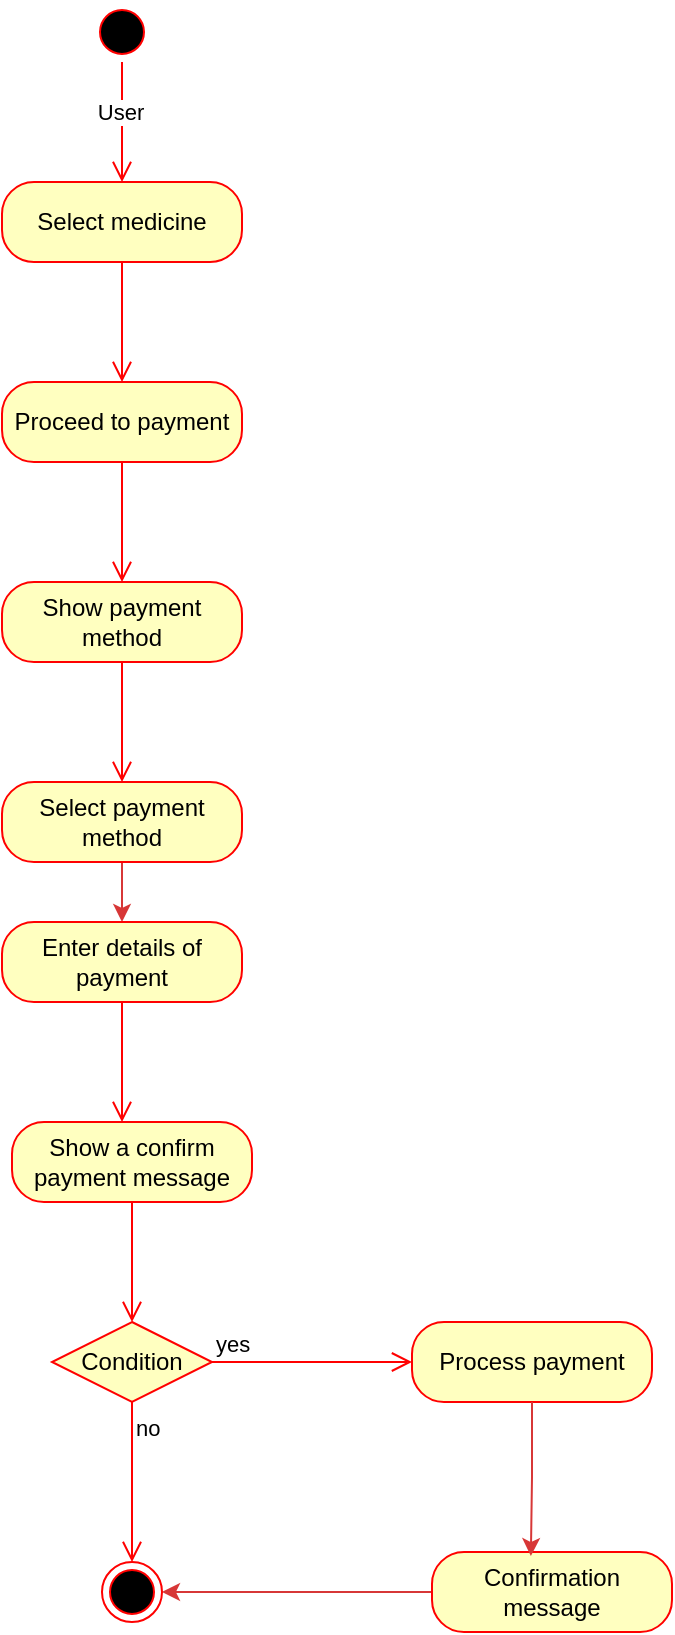 <mxfile version="24.2.2" type="github">
  <diagram name="Page-1" id="_z-S2eYyg7KoU0-zj3kx">
    <mxGraphModel dx="1992" dy="1118" grid="1" gridSize="10" guides="1" tooltips="1" connect="1" arrows="1" fold="1" page="1" pageScale="1" pageWidth="850" pageHeight="1100" math="0" shadow="0">
      <root>
        <mxCell id="0" />
        <mxCell id="1" parent="0" />
        <mxCell id="zX33ZX6iDfufDh_PCTq0-1" value="" style="ellipse;html=1;shape=startState;fillColor=#000000;strokeColor=#ff0000;" vertex="1" parent="1">
          <mxGeometry x="410" y="50" width="30" height="30" as="geometry" />
        </mxCell>
        <mxCell id="zX33ZX6iDfufDh_PCTq0-2" value="" style="edgeStyle=orthogonalEdgeStyle;html=1;verticalAlign=bottom;endArrow=open;endSize=8;strokeColor=#ff0000;rounded=0;" edge="1" source="zX33ZX6iDfufDh_PCTq0-1" parent="1">
          <mxGeometry relative="1" as="geometry">
            <mxPoint x="425" y="140" as="targetPoint" />
          </mxGeometry>
        </mxCell>
        <mxCell id="zX33ZX6iDfufDh_PCTq0-5" value="User" style="edgeLabel;html=1;align=center;verticalAlign=middle;resizable=0;points=[];" vertex="1" connectable="0" parent="zX33ZX6iDfufDh_PCTq0-2">
          <mxGeometry x="-0.187" y="-1" relative="1" as="geometry">
            <mxPoint as="offset" />
          </mxGeometry>
        </mxCell>
        <mxCell id="zX33ZX6iDfufDh_PCTq0-3" value="Select medicine" style="rounded=1;whiteSpace=wrap;html=1;arcSize=40;fontColor=#000000;fillColor=#ffffc0;strokeColor=#ff0000;" vertex="1" parent="1">
          <mxGeometry x="365" y="140" width="120" height="40" as="geometry" />
        </mxCell>
        <mxCell id="zX33ZX6iDfufDh_PCTq0-4" value="" style="edgeStyle=orthogonalEdgeStyle;html=1;verticalAlign=bottom;endArrow=open;endSize=8;strokeColor=#ff0000;rounded=0;" edge="1" source="zX33ZX6iDfufDh_PCTq0-3" parent="1">
          <mxGeometry relative="1" as="geometry">
            <mxPoint x="425" y="240" as="targetPoint" />
          </mxGeometry>
        </mxCell>
        <mxCell id="zX33ZX6iDfufDh_PCTq0-6" value="Proceed to payment" style="rounded=1;whiteSpace=wrap;html=1;arcSize=40;fontColor=#000000;fillColor=#ffffc0;strokeColor=#ff0000;" vertex="1" parent="1">
          <mxGeometry x="365" y="240" width="120" height="40" as="geometry" />
        </mxCell>
        <mxCell id="zX33ZX6iDfufDh_PCTq0-7" value="" style="edgeStyle=orthogonalEdgeStyle;html=1;verticalAlign=bottom;endArrow=open;endSize=8;strokeColor=#ff0000;rounded=0;" edge="1" source="zX33ZX6iDfufDh_PCTq0-6" parent="1">
          <mxGeometry relative="1" as="geometry">
            <mxPoint x="425" y="340" as="targetPoint" />
          </mxGeometry>
        </mxCell>
        <mxCell id="zX33ZX6iDfufDh_PCTq0-8" value="Show payment method" style="rounded=1;whiteSpace=wrap;html=1;arcSize=40;fontColor=#000000;fillColor=#ffffc0;strokeColor=#ff0000;" vertex="1" parent="1">
          <mxGeometry x="365" y="340" width="120" height="40" as="geometry" />
        </mxCell>
        <mxCell id="zX33ZX6iDfufDh_PCTq0-9" value="" style="edgeStyle=orthogonalEdgeStyle;html=1;verticalAlign=bottom;endArrow=open;endSize=8;strokeColor=#ff0000;rounded=0;" edge="1" source="zX33ZX6iDfufDh_PCTq0-8" parent="1">
          <mxGeometry relative="1" as="geometry">
            <mxPoint x="425" y="440" as="targetPoint" />
          </mxGeometry>
        </mxCell>
        <mxCell id="zX33ZX6iDfufDh_PCTq0-23" style="edgeStyle=orthogonalEdgeStyle;rounded=0;orthogonalLoop=1;jettySize=auto;html=1;strokeColor=#D73737;" edge="1" parent="1" source="zX33ZX6iDfufDh_PCTq0-10" target="zX33ZX6iDfufDh_PCTq0-21">
          <mxGeometry relative="1" as="geometry" />
        </mxCell>
        <mxCell id="zX33ZX6iDfufDh_PCTq0-10" value="Select payment method" style="rounded=1;whiteSpace=wrap;html=1;arcSize=40;fontColor=#000000;fillColor=#ffffc0;strokeColor=#ff0000;" vertex="1" parent="1">
          <mxGeometry x="365" y="440" width="120" height="40" as="geometry" />
        </mxCell>
        <mxCell id="zX33ZX6iDfufDh_PCTq0-15" value="Process payment" style="rounded=1;whiteSpace=wrap;html=1;arcSize=40;fontColor=#000000;fillColor=#ffffc0;strokeColor=#ff0000;" vertex="1" parent="1">
          <mxGeometry x="570" y="710" width="120" height="40" as="geometry" />
        </mxCell>
        <mxCell id="zX33ZX6iDfufDh_PCTq0-30" style="edgeStyle=orthogonalEdgeStyle;rounded=0;orthogonalLoop=1;jettySize=auto;html=1;entryX=1;entryY=0.5;entryDx=0;entryDy=0;strokeColor=#D73737;" edge="1" parent="1" source="zX33ZX6iDfufDh_PCTq0-18" target="zX33ZX6iDfufDh_PCTq0-29">
          <mxGeometry relative="1" as="geometry" />
        </mxCell>
        <mxCell id="zX33ZX6iDfufDh_PCTq0-18" value="Confirmation message" style="rounded=1;whiteSpace=wrap;html=1;arcSize=40;fontColor=#000000;fillColor=#ffffc0;strokeColor=#ff0000;" vertex="1" parent="1">
          <mxGeometry x="580" y="825" width="120" height="40" as="geometry" />
        </mxCell>
        <mxCell id="zX33ZX6iDfufDh_PCTq0-21" value="Enter details of payment" style="rounded=1;whiteSpace=wrap;html=1;arcSize=40;fontColor=#000000;fillColor=#ffffc0;strokeColor=#ff0000;" vertex="1" parent="1">
          <mxGeometry x="365" y="510" width="120" height="40" as="geometry" />
        </mxCell>
        <mxCell id="zX33ZX6iDfufDh_PCTq0-22" value="" style="edgeStyle=orthogonalEdgeStyle;html=1;verticalAlign=bottom;endArrow=open;endSize=8;strokeColor=#ff0000;rounded=0;" edge="1" source="zX33ZX6iDfufDh_PCTq0-21" parent="1">
          <mxGeometry relative="1" as="geometry">
            <mxPoint x="425" y="610" as="targetPoint" />
          </mxGeometry>
        </mxCell>
        <mxCell id="zX33ZX6iDfufDh_PCTq0-24" value="Show a confirm payment message" style="rounded=1;whiteSpace=wrap;html=1;arcSize=40;fontColor=#000000;fillColor=#ffffc0;strokeColor=#ff0000;" vertex="1" parent="1">
          <mxGeometry x="370" y="610" width="120" height="40" as="geometry" />
        </mxCell>
        <mxCell id="zX33ZX6iDfufDh_PCTq0-25" value="" style="edgeStyle=orthogonalEdgeStyle;html=1;verticalAlign=bottom;endArrow=open;endSize=8;strokeColor=#ff0000;rounded=0;" edge="1" source="zX33ZX6iDfufDh_PCTq0-24" parent="1">
          <mxGeometry relative="1" as="geometry">
            <mxPoint x="430" y="710" as="targetPoint" />
          </mxGeometry>
        </mxCell>
        <mxCell id="zX33ZX6iDfufDh_PCTq0-26" value="Condition" style="rhombus;whiteSpace=wrap;html=1;fontColor=#000000;fillColor=#ffffc0;strokeColor=#ff0000;" vertex="1" parent="1">
          <mxGeometry x="390" y="710" width="80" height="40" as="geometry" />
        </mxCell>
        <mxCell id="zX33ZX6iDfufDh_PCTq0-27" value="yes" style="edgeStyle=orthogonalEdgeStyle;html=1;align=left;verticalAlign=bottom;endArrow=open;endSize=8;strokeColor=#ff0000;rounded=0;" edge="1" source="zX33ZX6iDfufDh_PCTq0-26" parent="1">
          <mxGeometry x="-1" relative="1" as="geometry">
            <mxPoint x="570" y="730" as="targetPoint" />
          </mxGeometry>
        </mxCell>
        <mxCell id="zX33ZX6iDfufDh_PCTq0-28" value="no" style="edgeStyle=orthogonalEdgeStyle;html=1;align=left;verticalAlign=top;endArrow=open;endSize=8;strokeColor=#ff0000;rounded=0;" edge="1" source="zX33ZX6iDfufDh_PCTq0-26" parent="1" target="zX33ZX6iDfufDh_PCTq0-29">
          <mxGeometry x="-1" relative="1" as="geometry">
            <mxPoint x="430" y="810" as="targetPoint" />
          </mxGeometry>
        </mxCell>
        <mxCell id="zX33ZX6iDfufDh_PCTq0-29" value="" style="ellipse;html=1;shape=endState;fillColor=#000000;strokeColor=#ff0000;" vertex="1" parent="1">
          <mxGeometry x="415" y="830" width="30" height="30" as="geometry" />
        </mxCell>
        <mxCell id="zX33ZX6iDfufDh_PCTq0-33" style="edgeStyle=orthogonalEdgeStyle;rounded=0;orthogonalLoop=1;jettySize=auto;html=1;entryX=0.412;entryY=0.05;entryDx=0;entryDy=0;entryPerimeter=0;strokeColor=#D73737;" edge="1" parent="1" source="zX33ZX6iDfufDh_PCTq0-15" target="zX33ZX6iDfufDh_PCTq0-18">
          <mxGeometry relative="1" as="geometry" />
        </mxCell>
      </root>
    </mxGraphModel>
  </diagram>
</mxfile>
